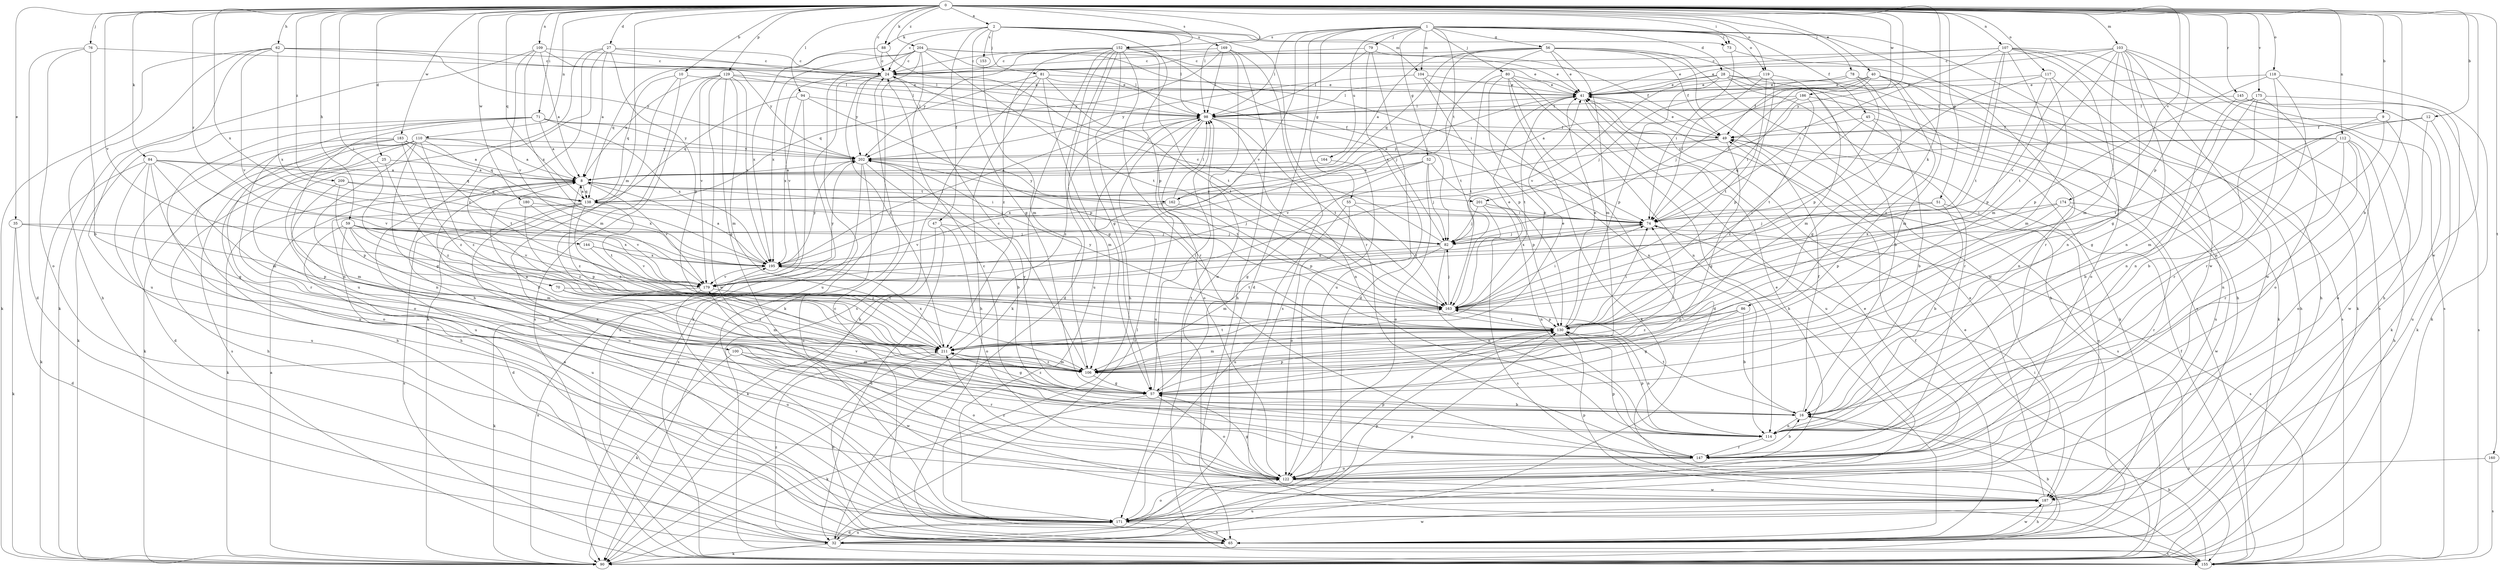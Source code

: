 strict digraph  {
0;
1;
2;
8;
9;
10;
12;
16;
24;
25;
27;
28;
32;
35;
40;
41;
45;
47;
49;
51;
52;
55;
56;
57;
59;
62;
65;
70;
71;
73;
74;
76;
78;
79;
80;
81;
82;
84;
86;
88;
90;
94;
98;
100;
103;
104;
106;
107;
109;
110;
112;
114;
117;
118;
119;
122;
129;
130;
138;
144;
145;
147;
152;
153;
155;
160;
162;
163;
164;
169;
171;
174;
175;
179;
180;
183;
186;
187;
195;
201;
202;
204;
209;
211;
0 -> 2  [label=a];
0 -> 9  [label=b];
0 -> 10  [label=b];
0 -> 12  [label=b];
0 -> 16  [label=b];
0 -> 24  [label=c];
0 -> 25  [label=d];
0 -> 27  [label=d];
0 -> 35  [label=e];
0 -> 40  [label=e];
0 -> 51  [label=g];
0 -> 59  [label=h];
0 -> 62  [label=h];
0 -> 70  [label=i];
0 -> 71  [label=i];
0 -> 73  [label=i];
0 -> 76  [label=j];
0 -> 78  [label=j];
0 -> 84  [label=k];
0 -> 86  [label=k];
0 -> 88  [label=k];
0 -> 94  [label=l];
0 -> 98  [label=l];
0 -> 100  [label=m];
0 -> 103  [label=m];
0 -> 107  [label=n];
0 -> 109  [label=n];
0 -> 110  [label=n];
0 -> 112  [label=n];
0 -> 117  [label=o];
0 -> 118  [label=o];
0 -> 119  [label=o];
0 -> 129  [label=p];
0 -> 130  [label=p];
0 -> 138  [label=q];
0 -> 144  [label=r];
0 -> 145  [label=r];
0 -> 152  [label=s];
0 -> 160  [label=t];
0 -> 174  [label=v];
0 -> 175  [label=v];
0 -> 179  [label=v];
0 -> 180  [label=w];
0 -> 183  [label=w];
0 -> 186  [label=w];
0 -> 187  [label=w];
0 -> 195  [label=x];
0 -> 201  [label=y];
0 -> 204  [label=z];
0 -> 209  [label=z];
1 -> 28  [label=d];
1 -> 32  [label=d];
1 -> 45  [label=f];
1 -> 52  [label=g];
1 -> 55  [label=g];
1 -> 56  [label=g];
1 -> 73  [label=i];
1 -> 79  [label=j];
1 -> 80  [label=j];
1 -> 98  [label=l];
1 -> 104  [label=m];
1 -> 119  [label=o];
1 -> 147  [label=r];
1 -> 152  [label=s];
1 -> 162  [label=t];
1 -> 164  [label=u];
1 -> 179  [label=v];
1 -> 187  [label=w];
2 -> 24  [label=c];
2 -> 47  [label=f];
2 -> 57  [label=g];
2 -> 73  [label=i];
2 -> 81  [label=j];
2 -> 88  [label=k];
2 -> 98  [label=l];
2 -> 104  [label=m];
2 -> 130  [label=p];
2 -> 147  [label=r];
2 -> 153  [label=s];
2 -> 169  [label=u];
8 -> 74  [label=i];
8 -> 90  [label=k];
8 -> 138  [label=q];
8 -> 162  [label=t];
8 -> 179  [label=v];
8 -> 201  [label=y];
8 -> 211  [label=z];
9 -> 16  [label=b];
9 -> 49  [label=f];
9 -> 106  [label=m];
9 -> 122  [label=o];
10 -> 41  [label=e];
10 -> 90  [label=k];
10 -> 106  [label=m];
10 -> 138  [label=q];
12 -> 49  [label=f];
12 -> 163  [label=t];
12 -> 171  [label=u];
12 -> 187  [label=w];
16 -> 49  [label=f];
16 -> 114  [label=n];
16 -> 163  [label=t];
16 -> 179  [label=v];
24 -> 41  [label=e];
24 -> 90  [label=k];
24 -> 179  [label=v];
24 -> 202  [label=y];
24 -> 211  [label=z];
25 -> 8  [label=a];
25 -> 65  [label=h];
25 -> 211  [label=z];
27 -> 8  [label=a];
27 -> 24  [label=c];
27 -> 65  [label=h];
27 -> 98  [label=l];
27 -> 130  [label=p];
27 -> 171  [label=u];
27 -> 211  [label=z];
28 -> 16  [label=b];
28 -> 41  [label=e];
28 -> 90  [label=k];
28 -> 98  [label=l];
28 -> 122  [label=o];
28 -> 130  [label=p];
28 -> 147  [label=r];
28 -> 179  [label=v];
32 -> 90  [label=k];
32 -> 98  [label=l];
32 -> 130  [label=p];
32 -> 155  [label=s];
32 -> 171  [label=u];
32 -> 187  [label=w];
32 -> 211  [label=z];
35 -> 32  [label=d];
35 -> 82  [label=j];
35 -> 90  [label=k];
35 -> 130  [label=p];
40 -> 41  [label=e];
40 -> 49  [label=f];
40 -> 74  [label=i];
40 -> 82  [label=j];
40 -> 106  [label=m];
40 -> 155  [label=s];
40 -> 211  [label=z];
41 -> 98  [label=l];
41 -> 163  [label=t];
41 -> 171  [label=u];
45 -> 16  [label=b];
45 -> 49  [label=f];
45 -> 171  [label=u];
45 -> 211  [label=z];
47 -> 32  [label=d];
47 -> 82  [label=j];
47 -> 90  [label=k];
47 -> 122  [label=o];
49 -> 41  [label=e];
49 -> 57  [label=g];
49 -> 155  [label=s];
49 -> 179  [label=v];
49 -> 202  [label=y];
51 -> 16  [label=b];
51 -> 74  [label=i];
51 -> 82  [label=j];
51 -> 122  [label=o];
52 -> 8  [label=a];
52 -> 57  [label=g];
52 -> 82  [label=j];
52 -> 122  [label=o];
52 -> 130  [label=p];
52 -> 195  [label=x];
55 -> 74  [label=i];
55 -> 122  [label=o];
55 -> 163  [label=t];
55 -> 171  [label=u];
56 -> 8  [label=a];
56 -> 24  [label=c];
56 -> 41  [label=e];
56 -> 49  [label=f];
56 -> 65  [label=h];
56 -> 106  [label=m];
56 -> 138  [label=q];
56 -> 155  [label=s];
56 -> 163  [label=t];
56 -> 187  [label=w];
56 -> 195  [label=x];
57 -> 16  [label=b];
57 -> 90  [label=k];
57 -> 98  [label=l];
57 -> 122  [label=o];
57 -> 130  [label=p];
57 -> 202  [label=y];
57 -> 211  [label=z];
59 -> 16  [label=b];
59 -> 82  [label=j];
59 -> 106  [label=m];
59 -> 130  [label=p];
59 -> 171  [label=u];
59 -> 179  [label=v];
59 -> 195  [label=x];
59 -> 211  [label=z];
62 -> 24  [label=c];
62 -> 65  [label=h];
62 -> 90  [label=k];
62 -> 98  [label=l];
62 -> 171  [label=u];
62 -> 179  [label=v];
62 -> 195  [label=x];
62 -> 202  [label=y];
65 -> 8  [label=a];
65 -> 16  [label=b];
65 -> 24  [label=c];
65 -> 49  [label=f];
65 -> 187  [label=w];
70 -> 106  [label=m];
70 -> 163  [label=t];
70 -> 211  [label=z];
71 -> 8  [label=a];
71 -> 49  [label=f];
71 -> 90  [label=k];
71 -> 114  [label=n];
71 -> 147  [label=r];
71 -> 171  [label=u];
71 -> 195  [label=x];
71 -> 202  [label=y];
73 -> 65  [label=h];
73 -> 74  [label=i];
74 -> 82  [label=j];
74 -> 155  [label=s];
74 -> 195  [label=x];
76 -> 16  [label=b];
76 -> 24  [label=c];
76 -> 32  [label=d];
76 -> 122  [label=o];
78 -> 41  [label=e];
78 -> 57  [label=g];
78 -> 82  [label=j];
78 -> 90  [label=k];
78 -> 130  [label=p];
79 -> 24  [label=c];
79 -> 32  [label=d];
79 -> 49  [label=f];
79 -> 98  [label=l];
79 -> 171  [label=u];
80 -> 32  [label=d];
80 -> 41  [label=e];
80 -> 65  [label=h];
80 -> 90  [label=k];
80 -> 114  [label=n];
80 -> 163  [label=t];
80 -> 211  [label=z];
81 -> 41  [label=e];
81 -> 57  [label=g];
81 -> 65  [label=h];
81 -> 82  [label=j];
81 -> 90  [label=k];
81 -> 138  [label=q];
81 -> 163  [label=t];
82 -> 24  [label=c];
82 -> 74  [label=i];
82 -> 106  [label=m];
82 -> 114  [label=n];
82 -> 195  [label=x];
84 -> 8  [label=a];
84 -> 57  [label=g];
84 -> 90  [label=k];
84 -> 106  [label=m];
84 -> 122  [label=o];
84 -> 138  [label=q];
84 -> 171  [label=u];
84 -> 179  [label=v];
86 -> 16  [label=b];
86 -> 57  [label=g];
86 -> 130  [label=p];
86 -> 211  [label=z];
88 -> 24  [label=c];
88 -> 74  [label=i];
88 -> 195  [label=x];
90 -> 8  [label=a];
90 -> 41  [label=e];
90 -> 195  [label=x];
94 -> 98  [label=l];
94 -> 130  [label=p];
94 -> 138  [label=q];
94 -> 155  [label=s];
94 -> 195  [label=x];
98 -> 49  [label=f];
98 -> 106  [label=m];
98 -> 114  [label=n];
98 -> 122  [label=o];
98 -> 163  [label=t];
98 -> 171  [label=u];
98 -> 211  [label=z];
100 -> 90  [label=k];
100 -> 106  [label=m];
100 -> 122  [label=o];
100 -> 147  [label=r];
100 -> 187  [label=w];
103 -> 24  [label=c];
103 -> 41  [label=e];
103 -> 57  [label=g];
103 -> 65  [label=h];
103 -> 106  [label=m];
103 -> 114  [label=n];
103 -> 155  [label=s];
103 -> 163  [label=t];
103 -> 179  [label=v];
103 -> 187  [label=w];
104 -> 41  [label=e];
104 -> 114  [label=n];
104 -> 130  [label=p];
104 -> 202  [label=y];
106 -> 8  [label=a];
106 -> 24  [label=c];
106 -> 57  [label=g];
106 -> 74  [label=i];
106 -> 211  [label=z];
107 -> 24  [label=c];
107 -> 41  [label=e];
107 -> 65  [label=h];
107 -> 74  [label=i];
107 -> 82  [label=j];
107 -> 90  [label=k];
107 -> 106  [label=m];
107 -> 114  [label=n];
107 -> 155  [label=s];
107 -> 163  [label=t];
109 -> 8  [label=a];
109 -> 24  [label=c];
109 -> 90  [label=k];
109 -> 179  [label=v];
109 -> 195  [label=x];
109 -> 202  [label=y];
110 -> 8  [label=a];
110 -> 57  [label=g];
110 -> 65  [label=h];
110 -> 90  [label=k];
110 -> 114  [label=n];
110 -> 138  [label=q];
110 -> 155  [label=s];
110 -> 171  [label=u];
110 -> 202  [label=y];
110 -> 211  [label=z];
112 -> 16  [label=b];
112 -> 65  [label=h];
112 -> 114  [label=n];
112 -> 122  [label=o];
112 -> 138  [label=q];
112 -> 147  [label=r];
112 -> 202  [label=y];
114 -> 130  [label=p];
114 -> 147  [label=r];
117 -> 41  [label=e];
117 -> 65  [label=h];
117 -> 74  [label=i];
117 -> 106  [label=m];
117 -> 130  [label=p];
118 -> 41  [label=e];
118 -> 90  [label=k];
118 -> 114  [label=n];
118 -> 130  [label=p];
118 -> 147  [label=r];
119 -> 41  [label=e];
119 -> 74  [label=i];
119 -> 106  [label=m];
119 -> 130  [label=p];
119 -> 163  [label=t];
122 -> 41  [label=e];
122 -> 57  [label=g];
122 -> 130  [label=p];
122 -> 187  [label=w];
122 -> 211  [label=z];
129 -> 8  [label=a];
129 -> 41  [label=e];
129 -> 57  [label=g];
129 -> 98  [label=l];
129 -> 106  [label=m];
129 -> 155  [label=s];
129 -> 179  [label=v];
129 -> 187  [label=w];
129 -> 195  [label=x];
130 -> 41  [label=e];
130 -> 74  [label=i];
130 -> 106  [label=m];
130 -> 114  [label=n];
130 -> 163  [label=t];
130 -> 202  [label=y];
130 -> 211  [label=z];
138 -> 8  [label=a];
138 -> 32  [label=d];
138 -> 82  [label=j];
138 -> 122  [label=o];
138 -> 155  [label=s];
138 -> 163  [label=t];
138 -> 211  [label=z];
144 -> 179  [label=v];
144 -> 195  [label=x];
144 -> 211  [label=z];
145 -> 90  [label=k];
145 -> 98  [label=l];
145 -> 114  [label=n];
145 -> 155  [label=s];
147 -> 8  [label=a];
147 -> 16  [label=b];
147 -> 24  [label=c];
147 -> 122  [label=o];
147 -> 130  [label=p];
152 -> 24  [label=c];
152 -> 32  [label=d];
152 -> 41  [label=e];
152 -> 57  [label=g];
152 -> 65  [label=h];
152 -> 82  [label=j];
152 -> 90  [label=k];
152 -> 147  [label=r];
152 -> 163  [label=t];
152 -> 171  [label=u];
152 -> 202  [label=y];
152 -> 211  [label=z];
153 -> 106  [label=m];
155 -> 16  [label=b];
155 -> 49  [label=f];
155 -> 98  [label=l];
160 -> 122  [label=o];
160 -> 155  [label=s];
162 -> 41  [label=e];
162 -> 98  [label=l];
162 -> 130  [label=p];
162 -> 179  [label=v];
162 -> 202  [label=y];
163 -> 41  [label=e];
163 -> 74  [label=i];
163 -> 82  [label=j];
163 -> 130  [label=p];
164 -> 8  [label=a];
164 -> 122  [label=o];
169 -> 24  [label=c];
169 -> 65  [label=h];
169 -> 98  [label=l];
169 -> 155  [label=s];
169 -> 187  [label=w];
169 -> 202  [label=y];
171 -> 32  [label=d];
171 -> 41  [label=e];
171 -> 65  [label=h];
171 -> 74  [label=i];
171 -> 122  [label=o];
171 -> 130  [label=p];
174 -> 74  [label=i];
174 -> 130  [label=p];
174 -> 147  [label=r];
174 -> 187  [label=w];
174 -> 195  [label=x];
175 -> 57  [label=g];
175 -> 90  [label=k];
175 -> 98  [label=l];
175 -> 114  [label=n];
175 -> 122  [label=o];
175 -> 147  [label=r];
179 -> 90  [label=k];
179 -> 163  [label=t];
179 -> 171  [label=u];
179 -> 202  [label=y];
180 -> 74  [label=i];
180 -> 179  [label=v];
180 -> 211  [label=z];
183 -> 8  [label=a];
183 -> 32  [label=d];
183 -> 65  [label=h];
183 -> 122  [label=o];
183 -> 163  [label=t];
183 -> 202  [label=y];
183 -> 211  [label=z];
186 -> 8  [label=a];
186 -> 74  [label=i];
186 -> 98  [label=l];
186 -> 114  [label=n];
186 -> 163  [label=t];
187 -> 41  [label=e];
187 -> 65  [label=h];
187 -> 130  [label=p];
187 -> 171  [label=u];
195 -> 8  [label=a];
195 -> 98  [label=l];
195 -> 163  [label=t];
195 -> 179  [label=v];
195 -> 202  [label=y];
201 -> 74  [label=i];
201 -> 82  [label=j];
201 -> 114  [label=n];
201 -> 155  [label=s];
202 -> 8  [label=a];
202 -> 16  [label=b];
202 -> 155  [label=s];
202 -> 163  [label=t];
202 -> 171  [label=u];
204 -> 24  [label=c];
204 -> 41  [label=e];
204 -> 74  [label=i];
204 -> 90  [label=k];
204 -> 98  [label=l];
204 -> 138  [label=q];
204 -> 155  [label=s];
204 -> 163  [label=t];
204 -> 171  [label=u];
204 -> 195  [label=x];
209 -> 106  [label=m];
209 -> 130  [label=p];
209 -> 138  [label=q];
209 -> 195  [label=x];
211 -> 41  [label=e];
211 -> 57  [label=g];
211 -> 65  [label=h];
211 -> 106  [label=m];
211 -> 163  [label=t];
211 -> 195  [label=x];
}
